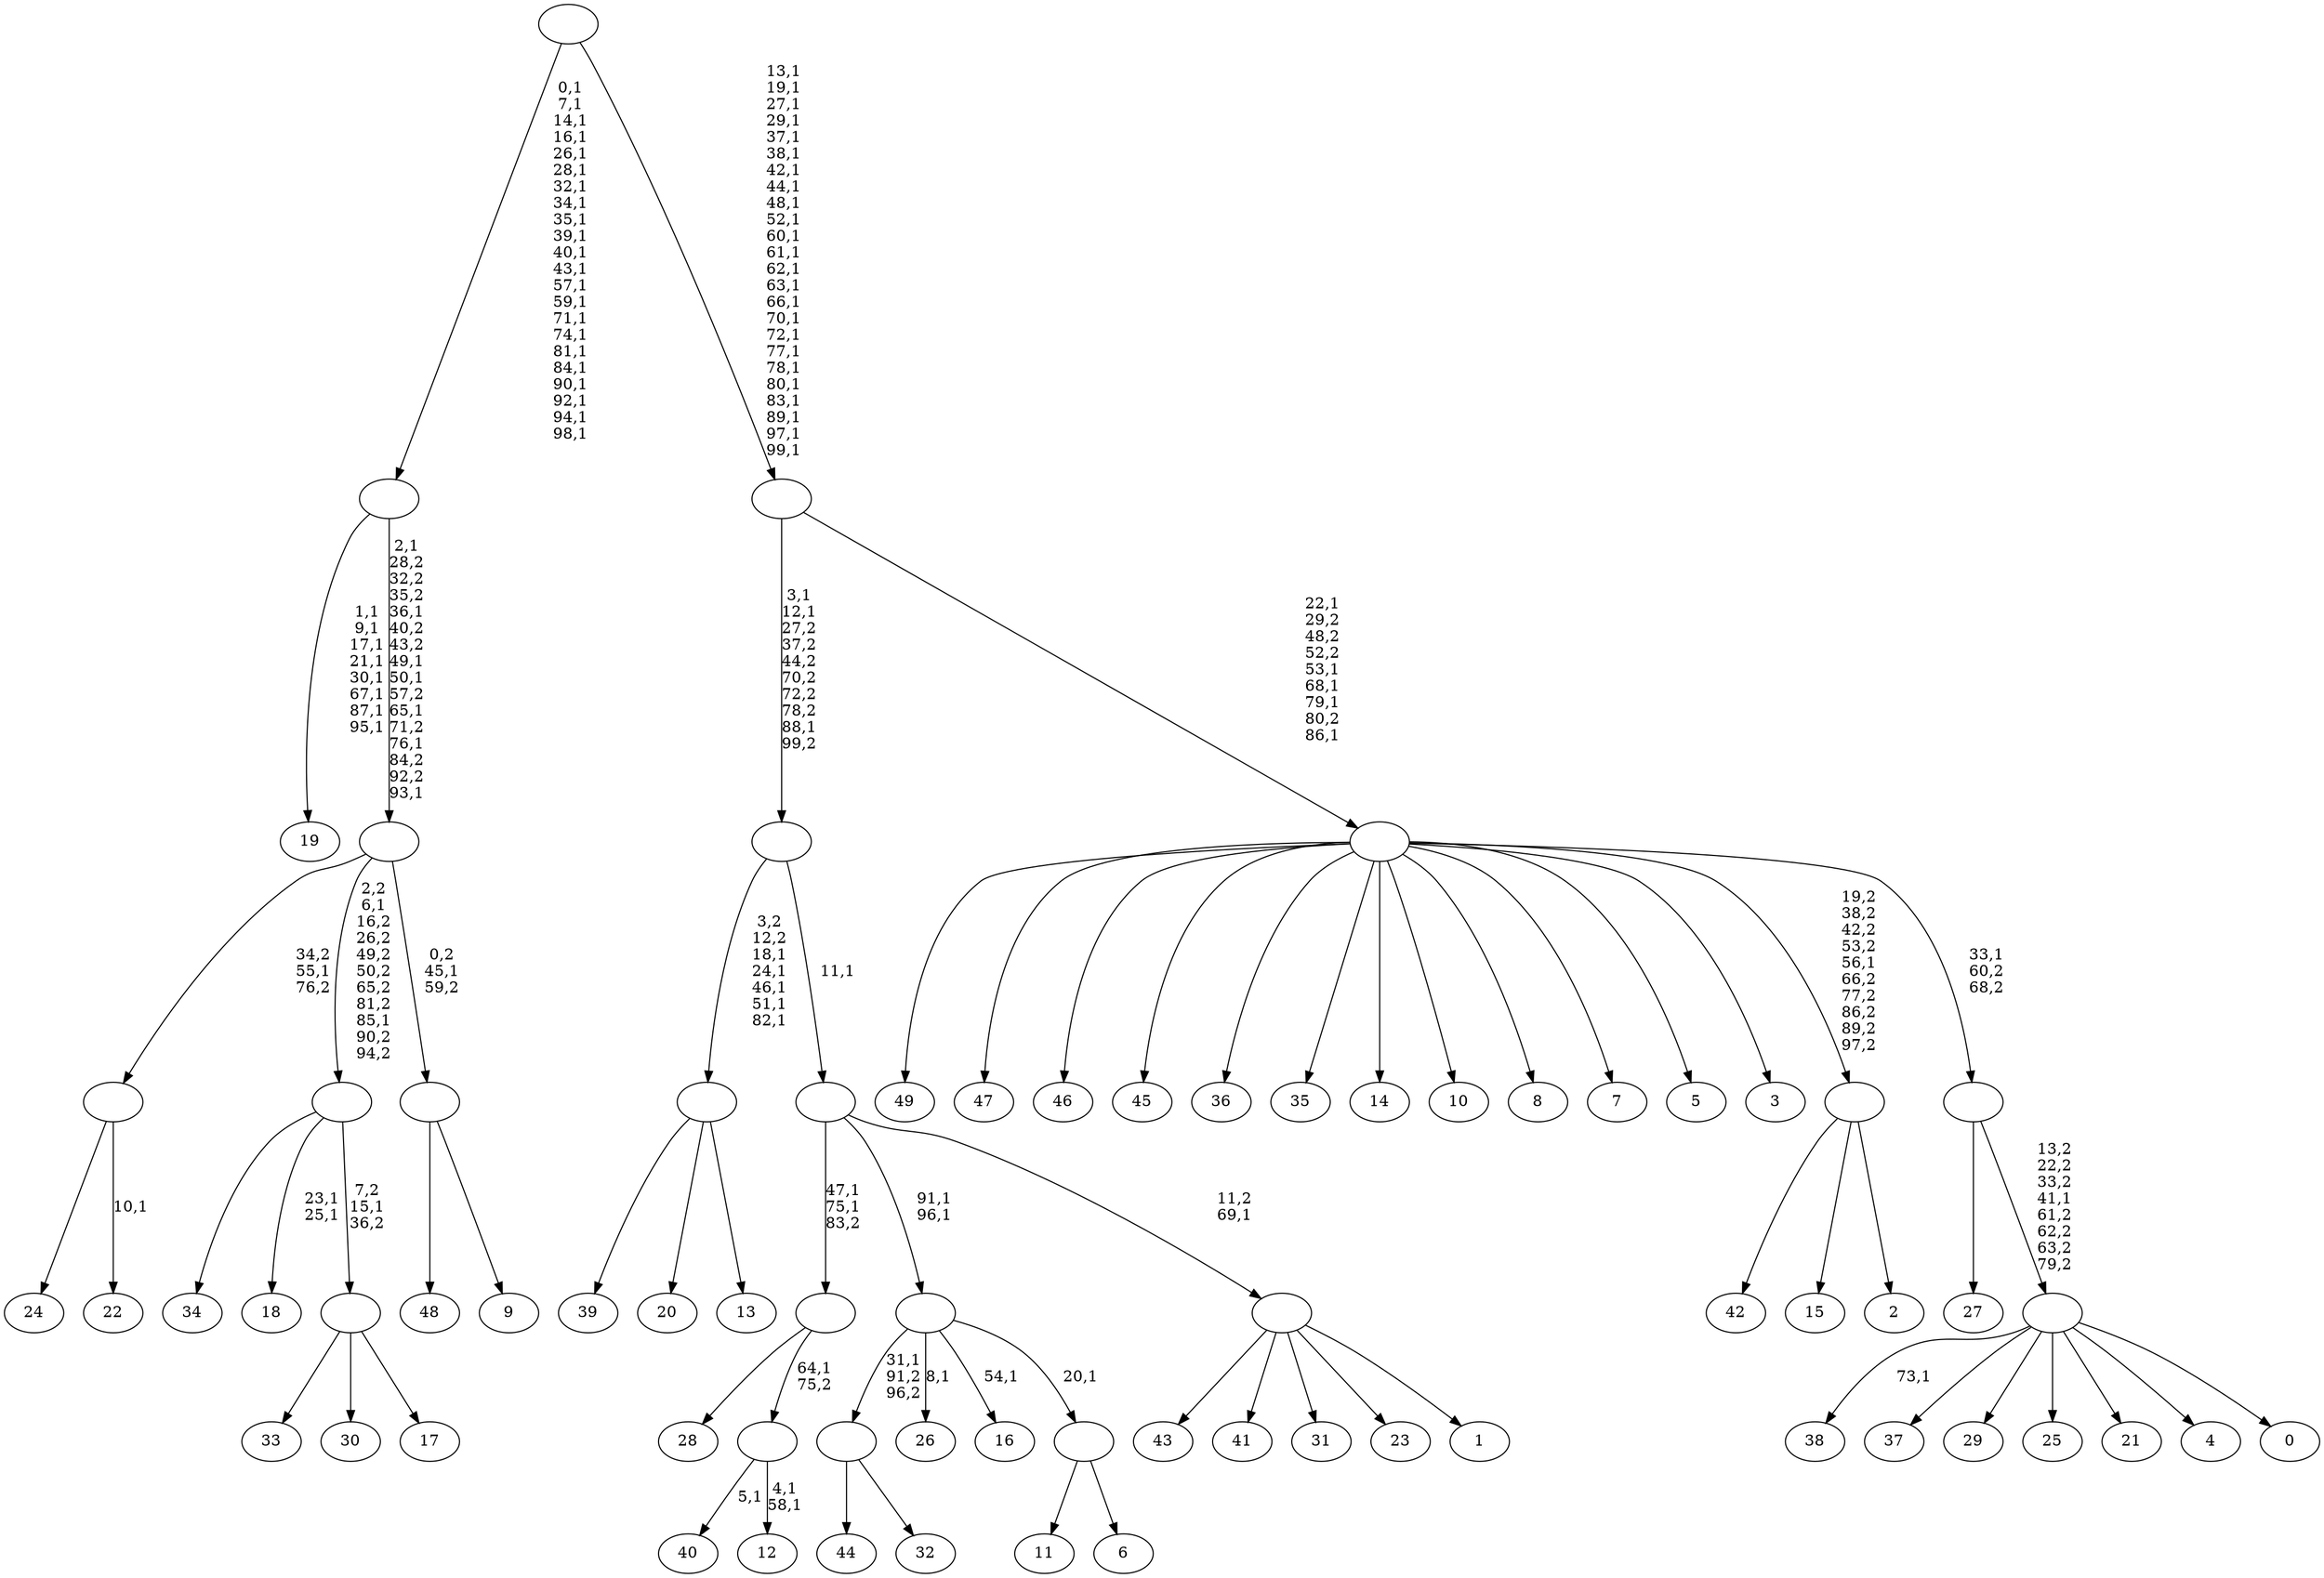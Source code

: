 digraph T {
	150 [label="49"]
	149 [label="48"]
	148 [label="47"]
	147 [label="46"]
	146 [label="45"]
	145 [label="44"]
	144 [label="43"]
	143 [label="42"]
	142 [label="41"]
	141 [label="40"]
	139 [label="39"]
	138 [label="38"]
	136 [label="37"]
	135 [label="36"]
	134 [label="35"]
	133 [label="34"]
	132 [label="33"]
	131 [label="32"]
	130 [label=""]
	129 [label="31"]
	128 [label="30"]
	127 [label="29"]
	126 [label="28"]
	125 [label="27"]
	124 [label="26"]
	122 [label="25"]
	121 [label="24"]
	120 [label="23"]
	119 [label="22"]
	117 [label=""]
	116 [label="21"]
	115 [label="20"]
	114 [label="19"]
	105 [label="18"]
	102 [label="17"]
	101 [label=""]
	100 [label=""]
	98 [label="16"]
	96 [label="15"]
	95 [label="14"]
	94 [label="13"]
	93 [label=""]
	88 [label="12"]
	85 [label=""]
	84 [label=""]
	82 [label="11"]
	81 [label="10"]
	80 [label="9"]
	79 [label=""]
	78 [label=""]
	71 [label=""]
	49 [label="8"]
	48 [label="7"]
	47 [label="6"]
	46 [label=""]
	45 [label=""]
	43 [label="5"]
	42 [label="4"]
	41 [label="3"]
	40 [label="2"]
	39 [label=""]
	38 [label="1"]
	37 [label=""]
	36 [label=""]
	35 [label=""]
	32 [label="0"]
	31 [label=""]
	30 [label=""]
	29 [label=""]
	24 [label=""]
	0 [label=""]
	130 -> 145 [label=""]
	130 -> 131 [label=""]
	117 -> 119 [label="10,1"]
	117 -> 121 [label=""]
	101 -> 132 [label=""]
	101 -> 128 [label=""]
	101 -> 102 [label=""]
	100 -> 105 [label="23,1\n25,1"]
	100 -> 133 [label=""]
	100 -> 101 [label="7,2\n15,1\n36,2"]
	93 -> 139 [label=""]
	93 -> 115 [label=""]
	93 -> 94 [label=""]
	85 -> 88 [label="4,1\n58,1"]
	85 -> 141 [label="5,1"]
	84 -> 126 [label=""]
	84 -> 85 [label="64,1\n75,2"]
	79 -> 149 [label=""]
	79 -> 80 [label=""]
	78 -> 100 [label="2,2\n6,1\n16,2\n26,2\n49,2\n50,2\n65,2\n81,2\n85,1\n90,2\n94,2"]
	78 -> 117 [label="34,2\n55,1\n76,2"]
	78 -> 79 [label="0,2\n45,1\n59,2"]
	71 -> 78 [label="2,1\n28,2\n32,2\n35,2\n36,1\n40,2\n43,2\n49,1\n50,1\n57,2\n65,1\n71,2\n76,1\n84,2\n92,2\n93,1"]
	71 -> 114 [label="1,1\n9,1\n17,1\n21,1\n30,1\n67,1\n87,1\n95,1"]
	46 -> 82 [label=""]
	46 -> 47 [label=""]
	45 -> 98 [label="54,1"]
	45 -> 124 [label="8,1"]
	45 -> 130 [label="31,1\n91,2\n96,2"]
	45 -> 46 [label="20,1"]
	39 -> 143 [label=""]
	39 -> 96 [label=""]
	39 -> 40 [label=""]
	37 -> 144 [label=""]
	37 -> 142 [label=""]
	37 -> 129 [label=""]
	37 -> 120 [label=""]
	37 -> 38 [label=""]
	36 -> 45 [label="91,1\n96,1"]
	36 -> 84 [label="47,1\n75,1\n83,2"]
	36 -> 37 [label="11,2\n69,1"]
	35 -> 93 [label="3,2\n12,2\n18,1\n24,1\n46,1\n51,1\n82,1"]
	35 -> 36 [label="11,1"]
	31 -> 138 [label="73,1"]
	31 -> 136 [label=""]
	31 -> 127 [label=""]
	31 -> 122 [label=""]
	31 -> 116 [label=""]
	31 -> 42 [label=""]
	31 -> 32 [label=""]
	30 -> 125 [label=""]
	30 -> 31 [label="13,2\n22,2\n33,2\n41,1\n61,2\n62,2\n63,2\n79,2"]
	29 -> 150 [label=""]
	29 -> 148 [label=""]
	29 -> 147 [label=""]
	29 -> 146 [label=""]
	29 -> 135 [label=""]
	29 -> 134 [label=""]
	29 -> 95 [label=""]
	29 -> 81 [label=""]
	29 -> 49 [label=""]
	29 -> 48 [label=""]
	29 -> 43 [label=""]
	29 -> 41 [label=""]
	29 -> 39 [label="19,2\n38,2\n42,2\n53,2\n56,1\n66,2\n77,2\n86,2\n89,2\n97,2"]
	29 -> 30 [label="33,1\n60,2\n68,2"]
	24 -> 29 [label="22,1\n29,2\n48,2\n52,2\n53,1\n68,1\n79,1\n80,2\n86,1"]
	24 -> 35 [label="3,1\n12,1\n27,2\n37,2\n44,2\n70,2\n72,2\n78,2\n88,1\n99,2"]
	0 -> 24 [label="13,1\n19,1\n27,1\n29,1\n37,1\n38,1\n42,1\n44,1\n48,1\n52,1\n60,1\n61,1\n62,1\n63,1\n66,1\n70,1\n72,1\n77,1\n78,1\n80,1\n83,1\n89,1\n97,1\n99,1"]
	0 -> 71 [label="0,1\n7,1\n14,1\n16,1\n26,1\n28,1\n32,1\n34,1\n35,1\n39,1\n40,1\n43,1\n57,1\n59,1\n71,1\n74,1\n81,1\n84,1\n90,1\n92,1\n94,1\n98,1"]
}
